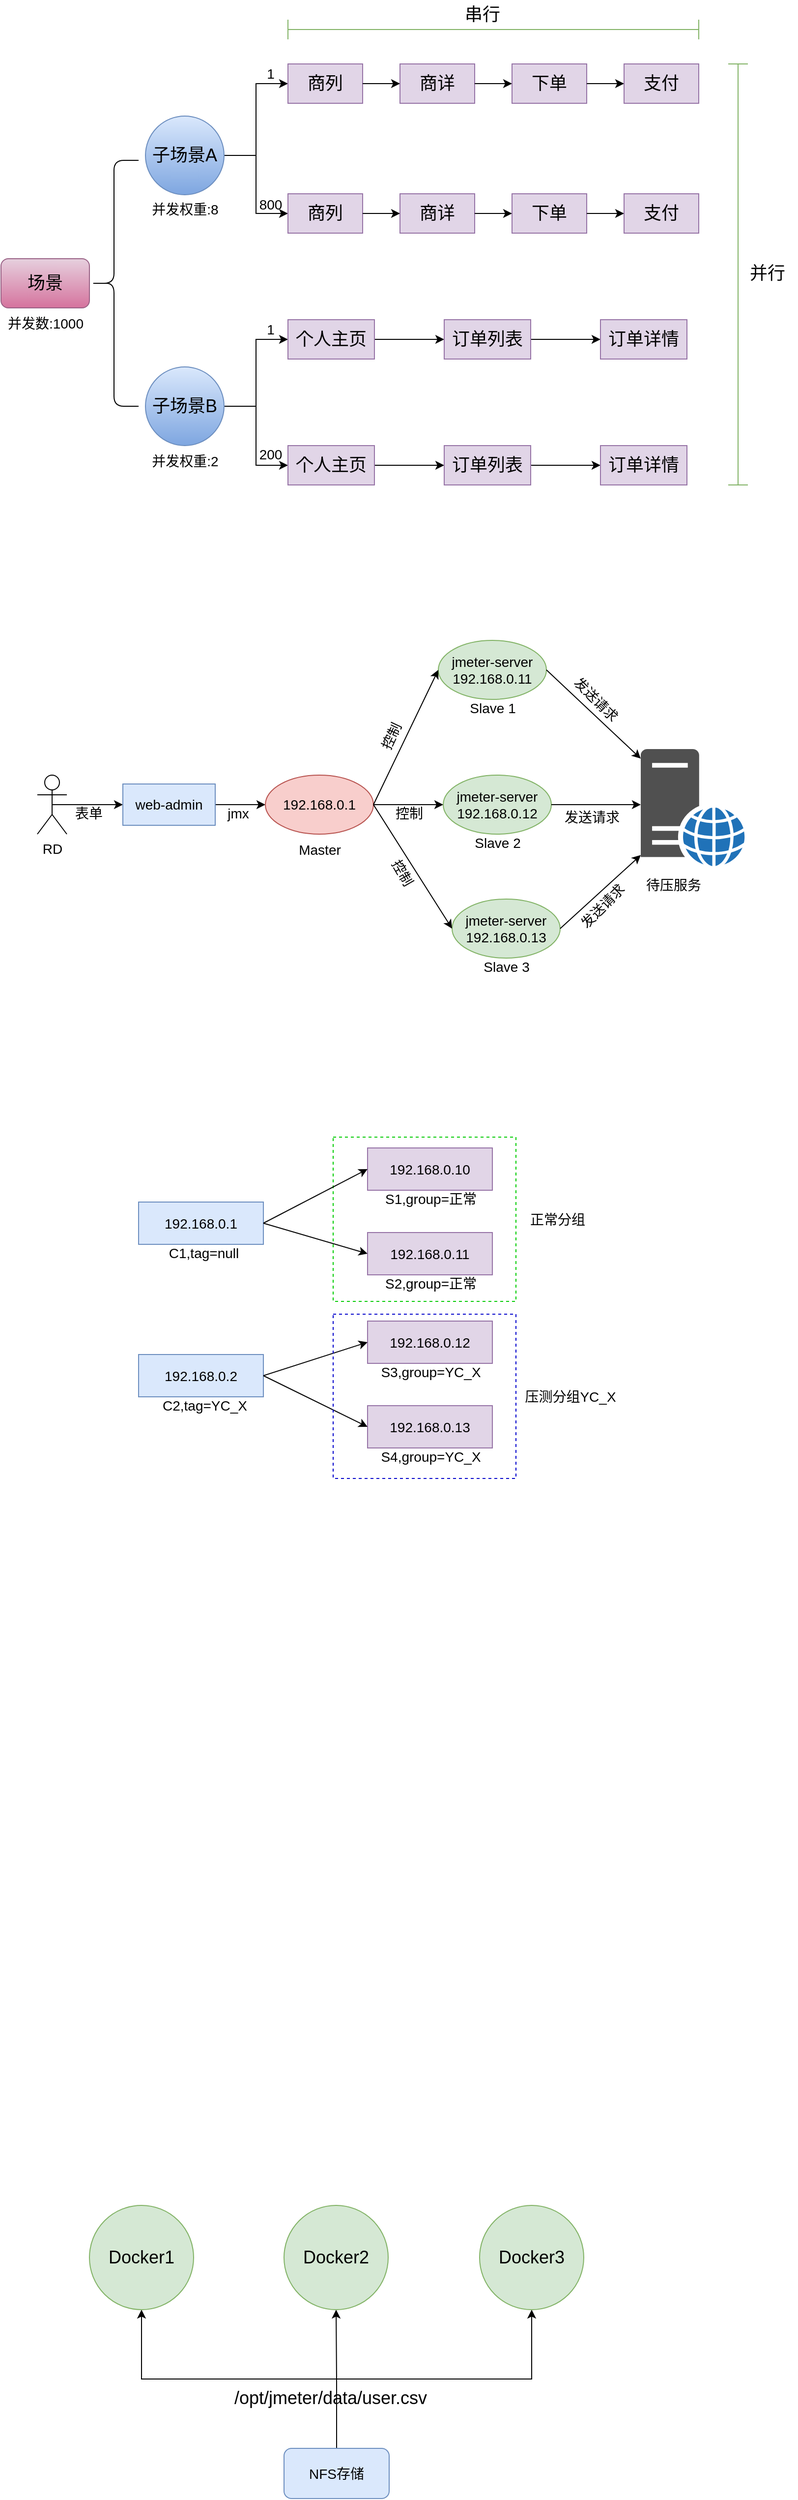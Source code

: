 <mxfile version="15.6.3" type="github">
  <diagram id="C7lXx-BFOw7J9pkB3zOm" name="Page-1">
    <mxGraphModel dx="1325" dy="879" grid="0" gridSize="10" guides="1" tooltips="1" connect="1" arrows="1" fold="1" page="0" pageScale="1" pageWidth="827" pageHeight="1169" math="0" shadow="0">
      <root>
        <mxCell id="0" />
        <mxCell id="1" parent="0" />
        <mxCell id="Lv3QSDaotAsP-GaVLnUd-182" value="" style="rounded=0;whiteSpace=wrap;html=1;fontSize=14;fillColor=none;dashed=1;strokeColor=#00CC00;" vertex="1" parent="1">
          <mxGeometry x="368" y="1263" width="186" height="167" as="geometry" />
        </mxCell>
        <mxCell id="Lv3QSDaotAsP-GaVLnUd-2" value="场景" style="rounded=1;whiteSpace=wrap;html=1;fontSize=18;fillColor=#e6d0de;gradientColor=#d5739d;strokeColor=#996185;" vertex="1" parent="1">
          <mxGeometry x="30" y="370" width="90" height="50" as="geometry" />
        </mxCell>
        <mxCell id="Lv3QSDaotAsP-GaVLnUd-58" style="edgeStyle=orthogonalEdgeStyle;rounded=0;orthogonalLoop=1;jettySize=auto;html=1;exitX=1;exitY=0.5;exitDx=0;exitDy=0;entryX=0;entryY=0.5;entryDx=0;entryDy=0;fontSize=18;" edge="1" parent="1" source="Lv3QSDaotAsP-GaVLnUd-3" target="Lv3QSDaotAsP-GaVLnUd-30">
          <mxGeometry relative="1" as="geometry" />
        </mxCell>
        <mxCell id="Lv3QSDaotAsP-GaVLnUd-59" style="edgeStyle=orthogonalEdgeStyle;rounded=0;orthogonalLoop=1;jettySize=auto;html=1;exitX=1;exitY=0.5;exitDx=0;exitDy=0;entryX=0;entryY=0.5;entryDx=0;entryDy=0;fontSize=18;" edge="1" parent="1" source="Lv3QSDaotAsP-GaVLnUd-3" target="Lv3QSDaotAsP-GaVLnUd-7">
          <mxGeometry relative="1" as="geometry" />
        </mxCell>
        <mxCell id="Lv3QSDaotAsP-GaVLnUd-3" value="子场景A" style="ellipse;whiteSpace=wrap;html=1;aspect=fixed;fontSize=18;fillColor=#dae8fc;gradientColor=#7ea6e0;strokeColor=#6c8ebf;" vertex="1" parent="1">
          <mxGeometry x="177" y="225" width="80" height="80" as="geometry" />
        </mxCell>
        <mxCell id="Lv3QSDaotAsP-GaVLnUd-76" style="edgeStyle=orthogonalEdgeStyle;rounded=0;orthogonalLoop=1;jettySize=auto;html=1;exitX=1;exitY=0.5;exitDx=0;exitDy=0;entryX=0;entryY=0.5;entryDx=0;entryDy=0;fontSize=18;" edge="1" parent="1" source="Lv3QSDaotAsP-GaVLnUd-5" target="Lv3QSDaotAsP-GaVLnUd-69">
          <mxGeometry relative="1" as="geometry" />
        </mxCell>
        <mxCell id="Lv3QSDaotAsP-GaVLnUd-92" style="edgeStyle=orthogonalEdgeStyle;rounded=0;orthogonalLoop=1;jettySize=auto;html=1;exitX=1;exitY=0.5;exitDx=0;exitDy=0;entryX=0;entryY=0.5;entryDx=0;entryDy=0;fontSize=18;" edge="1" parent="1" source="Lv3QSDaotAsP-GaVLnUd-5" target="Lv3QSDaotAsP-GaVLnUd-88">
          <mxGeometry relative="1" as="geometry" />
        </mxCell>
        <mxCell id="Lv3QSDaotAsP-GaVLnUd-5" value="子场景B" style="ellipse;whiteSpace=wrap;html=1;aspect=fixed;fontSize=18;fillColor=#dae8fc;gradientColor=#7ea6e0;strokeColor=#6c8ebf;" vertex="1" parent="1">
          <mxGeometry x="177" y="480" width="80" height="80" as="geometry" />
        </mxCell>
        <mxCell id="Lv3QSDaotAsP-GaVLnUd-28" value="" style="group" vertex="1" connectable="0" parent="1">
          <mxGeometry x="322" y="304" width="418" height="40" as="geometry" />
        </mxCell>
        <mxCell id="Lv3QSDaotAsP-GaVLnUd-7" value="商列" style="rounded=0;whiteSpace=wrap;html=1;fontSize=18;fillColor=#e1d5e7;strokeColor=#9673a6;" vertex="1" parent="Lv3QSDaotAsP-GaVLnUd-28">
          <mxGeometry width="76" height="40" as="geometry" />
        </mxCell>
        <mxCell id="Lv3QSDaotAsP-GaVLnUd-8" value="商详" style="rounded=0;whiteSpace=wrap;html=1;fontSize=18;fillColor=#e1d5e7;strokeColor=#9673a6;" vertex="1" parent="Lv3QSDaotAsP-GaVLnUd-28">
          <mxGeometry x="114" width="76" height="40" as="geometry" />
        </mxCell>
        <mxCell id="Lv3QSDaotAsP-GaVLnUd-25" style="edgeStyle=orthogonalEdgeStyle;rounded=0;orthogonalLoop=1;jettySize=auto;html=1;exitX=1;exitY=0.5;exitDx=0;exitDy=0;entryX=0;entryY=0.5;entryDx=0;entryDy=0;fontSize=18;" edge="1" parent="Lv3QSDaotAsP-GaVLnUd-28" source="Lv3QSDaotAsP-GaVLnUd-7" target="Lv3QSDaotAsP-GaVLnUd-8">
          <mxGeometry relative="1" as="geometry" />
        </mxCell>
        <mxCell id="Lv3QSDaotAsP-GaVLnUd-9" value="下单" style="rounded=0;whiteSpace=wrap;html=1;fontSize=18;fillColor=#e1d5e7;strokeColor=#9673a6;" vertex="1" parent="Lv3QSDaotAsP-GaVLnUd-28">
          <mxGeometry x="228" width="76" height="40" as="geometry" />
        </mxCell>
        <mxCell id="Lv3QSDaotAsP-GaVLnUd-26" style="edgeStyle=orthogonalEdgeStyle;rounded=0;orthogonalLoop=1;jettySize=auto;html=1;exitX=1;exitY=0.5;exitDx=0;exitDy=0;entryX=0;entryY=0.5;entryDx=0;entryDy=0;fontSize=18;" edge="1" parent="Lv3QSDaotAsP-GaVLnUd-28" source="Lv3QSDaotAsP-GaVLnUd-8" target="Lv3QSDaotAsP-GaVLnUd-9">
          <mxGeometry relative="1" as="geometry" />
        </mxCell>
        <mxCell id="Lv3QSDaotAsP-GaVLnUd-10" value="支付" style="rounded=0;whiteSpace=wrap;html=1;fontSize=18;fillColor=#e1d5e7;strokeColor=#9673a6;" vertex="1" parent="Lv3QSDaotAsP-GaVLnUd-28">
          <mxGeometry x="342" width="76" height="40" as="geometry" />
        </mxCell>
        <mxCell id="Lv3QSDaotAsP-GaVLnUd-27" style="edgeStyle=orthogonalEdgeStyle;rounded=0;orthogonalLoop=1;jettySize=auto;html=1;exitX=1;exitY=0.5;exitDx=0;exitDy=0;entryX=0;entryY=0.5;entryDx=0;entryDy=0;fontSize=18;" edge="1" parent="Lv3QSDaotAsP-GaVLnUd-28" source="Lv3QSDaotAsP-GaVLnUd-9" target="Lv3QSDaotAsP-GaVLnUd-10">
          <mxGeometry relative="1" as="geometry" />
        </mxCell>
        <mxCell id="Lv3QSDaotAsP-GaVLnUd-29" value="" style="group" vertex="1" connectable="0" parent="1">
          <mxGeometry x="322" y="172" width="418" height="40" as="geometry" />
        </mxCell>
        <mxCell id="Lv3QSDaotAsP-GaVLnUd-30" value="商列" style="rounded=0;whiteSpace=wrap;html=1;fontSize=18;fillColor=#e1d5e7;strokeColor=#9673a6;" vertex="1" parent="Lv3QSDaotAsP-GaVLnUd-29">
          <mxGeometry width="76" height="40" as="geometry" />
        </mxCell>
        <mxCell id="Lv3QSDaotAsP-GaVLnUd-31" value="商详" style="rounded=0;whiteSpace=wrap;html=1;fontSize=18;fillColor=#e1d5e7;strokeColor=#9673a6;" vertex="1" parent="Lv3QSDaotAsP-GaVLnUd-29">
          <mxGeometry x="114" width="76" height="40" as="geometry" />
        </mxCell>
        <mxCell id="Lv3QSDaotAsP-GaVLnUd-32" style="edgeStyle=orthogonalEdgeStyle;rounded=0;orthogonalLoop=1;jettySize=auto;html=1;exitX=1;exitY=0.5;exitDx=0;exitDy=0;entryX=0;entryY=0.5;entryDx=0;entryDy=0;fontSize=18;" edge="1" parent="Lv3QSDaotAsP-GaVLnUd-29" source="Lv3QSDaotAsP-GaVLnUd-30" target="Lv3QSDaotAsP-GaVLnUd-31">
          <mxGeometry relative="1" as="geometry" />
        </mxCell>
        <mxCell id="Lv3QSDaotAsP-GaVLnUd-33" value="下单" style="rounded=0;whiteSpace=wrap;html=1;fontSize=18;fillColor=#e1d5e7;strokeColor=#9673a6;" vertex="1" parent="Lv3QSDaotAsP-GaVLnUd-29">
          <mxGeometry x="228" width="76" height="40" as="geometry" />
        </mxCell>
        <mxCell id="Lv3QSDaotAsP-GaVLnUd-34" style="edgeStyle=orthogonalEdgeStyle;rounded=0;orthogonalLoop=1;jettySize=auto;html=1;exitX=1;exitY=0.5;exitDx=0;exitDy=0;entryX=0;entryY=0.5;entryDx=0;entryDy=0;fontSize=18;" edge="1" parent="Lv3QSDaotAsP-GaVLnUd-29" source="Lv3QSDaotAsP-GaVLnUd-31" target="Lv3QSDaotAsP-GaVLnUd-33">
          <mxGeometry relative="1" as="geometry" />
        </mxCell>
        <mxCell id="Lv3QSDaotAsP-GaVLnUd-35" value="支付" style="rounded=0;whiteSpace=wrap;html=1;fontSize=18;fillColor=#e1d5e7;strokeColor=#9673a6;" vertex="1" parent="Lv3QSDaotAsP-GaVLnUd-29">
          <mxGeometry x="342" width="76" height="40" as="geometry" />
        </mxCell>
        <mxCell id="Lv3QSDaotAsP-GaVLnUd-36" style="edgeStyle=orthogonalEdgeStyle;rounded=0;orthogonalLoop=1;jettySize=auto;html=1;exitX=1;exitY=0.5;exitDx=0;exitDy=0;entryX=0;entryY=0.5;entryDx=0;entryDy=0;fontSize=18;" edge="1" parent="Lv3QSDaotAsP-GaVLnUd-29" source="Lv3QSDaotAsP-GaVLnUd-33" target="Lv3QSDaotAsP-GaVLnUd-35">
          <mxGeometry relative="1" as="geometry" />
        </mxCell>
        <mxCell id="Lv3QSDaotAsP-GaVLnUd-39" value="" style="shape=curlyBracket;whiteSpace=wrap;html=1;rounded=1;fontSize=18;fillColor=none;" vertex="1" parent="1">
          <mxGeometry x="120" y="270" width="50" height="250" as="geometry" />
        </mxCell>
        <mxCell id="Lv3QSDaotAsP-GaVLnUd-78" value="" style="shape=crossbar;whiteSpace=wrap;html=1;rounded=1;fontSize=18;fillColor=#d5e8d4;strokeColor=#82b366;" vertex="1" parent="1">
          <mxGeometry x="322" y="127" width="418" height="20" as="geometry" />
        </mxCell>
        <mxCell id="Lv3QSDaotAsP-GaVLnUd-80" value="串行" style="text;html=1;strokeColor=none;fillColor=none;align=center;verticalAlign=middle;whiteSpace=wrap;rounded=0;fontSize=18;" vertex="1" parent="1">
          <mxGeometry x="490" y="107" width="60" height="30" as="geometry" />
        </mxCell>
        <mxCell id="Lv3QSDaotAsP-GaVLnUd-81" value="" style="shape=crossbar;whiteSpace=wrap;html=1;rounded=1;direction=south;fontSize=18;fillColor=#d5e8d4;strokeColor=#82b366;" vertex="1" parent="1">
          <mxGeometry x="770" y="172" width="20" height="428" as="geometry" />
        </mxCell>
        <mxCell id="Lv3QSDaotAsP-GaVLnUd-82" value="并行" style="text;html=1;strokeColor=none;fillColor=none;align=center;verticalAlign=middle;whiteSpace=wrap;rounded=0;fontSize=18;" vertex="1" parent="1">
          <mxGeometry x="780" y="370" width="60" height="30" as="geometry" />
        </mxCell>
        <mxCell id="Lv3QSDaotAsP-GaVLnUd-85" style="edgeStyle=orthogonalEdgeStyle;rounded=0;orthogonalLoop=1;jettySize=auto;html=1;exitX=1;exitY=0.5;exitDx=0;exitDy=0;entryX=0;entryY=0.5;entryDx=0;entryDy=0;fontSize=18;" edge="1" parent="1" source="Lv3QSDaotAsP-GaVLnUd-69" target="Lv3QSDaotAsP-GaVLnUd-83">
          <mxGeometry relative="1" as="geometry" />
        </mxCell>
        <mxCell id="Lv3QSDaotAsP-GaVLnUd-69" value="个人主页" style="rounded=0;whiteSpace=wrap;html=1;fontSize=18;fillColor=#e1d5e7;strokeColor=#9673a6;" vertex="1" parent="1">
          <mxGeometry x="322" y="432" width="88" height="40" as="geometry" />
        </mxCell>
        <mxCell id="Lv3QSDaotAsP-GaVLnUd-86" style="edgeStyle=orthogonalEdgeStyle;rounded=0;orthogonalLoop=1;jettySize=auto;html=1;exitX=1;exitY=0.5;exitDx=0;exitDy=0;entryX=0;entryY=0.5;entryDx=0;entryDy=0;fontSize=18;" edge="1" parent="1" source="Lv3QSDaotAsP-GaVLnUd-83" target="Lv3QSDaotAsP-GaVLnUd-84">
          <mxGeometry relative="1" as="geometry" />
        </mxCell>
        <mxCell id="Lv3QSDaotAsP-GaVLnUd-83" value="订单列表" style="rounded=0;whiteSpace=wrap;html=1;fontSize=18;fillColor=#e1d5e7;strokeColor=#9673a6;" vertex="1" parent="1">
          <mxGeometry x="481" y="432" width="88" height="40" as="geometry" />
        </mxCell>
        <mxCell id="Lv3QSDaotAsP-GaVLnUd-84" value="订单详情" style="rounded=0;whiteSpace=wrap;html=1;fontSize=18;fillColor=#e1d5e7;strokeColor=#9673a6;" vertex="1" parent="1">
          <mxGeometry x="640" y="432" width="88" height="40" as="geometry" />
        </mxCell>
        <mxCell id="Lv3QSDaotAsP-GaVLnUd-87" style="edgeStyle=orthogonalEdgeStyle;rounded=0;orthogonalLoop=1;jettySize=auto;html=1;exitX=1;exitY=0.5;exitDx=0;exitDy=0;entryX=0;entryY=0.5;entryDx=0;entryDy=0;fontSize=18;" edge="1" parent="1" source="Lv3QSDaotAsP-GaVLnUd-88" target="Lv3QSDaotAsP-GaVLnUd-90">
          <mxGeometry relative="1" as="geometry" />
        </mxCell>
        <mxCell id="Lv3QSDaotAsP-GaVLnUd-88" value="个人主页" style="rounded=0;whiteSpace=wrap;html=1;fontSize=18;fillColor=#e1d5e7;strokeColor=#9673a6;" vertex="1" parent="1">
          <mxGeometry x="322" y="560" width="88" height="40" as="geometry" />
        </mxCell>
        <mxCell id="Lv3QSDaotAsP-GaVLnUd-89" style="edgeStyle=orthogonalEdgeStyle;rounded=0;orthogonalLoop=1;jettySize=auto;html=1;exitX=1;exitY=0.5;exitDx=0;exitDy=0;entryX=0;entryY=0.5;entryDx=0;entryDy=0;fontSize=18;" edge="1" parent="1" source="Lv3QSDaotAsP-GaVLnUd-90" target="Lv3QSDaotAsP-GaVLnUd-91">
          <mxGeometry relative="1" as="geometry" />
        </mxCell>
        <mxCell id="Lv3QSDaotAsP-GaVLnUd-90" value="订单列表" style="rounded=0;whiteSpace=wrap;html=1;fontSize=18;fillColor=#e1d5e7;strokeColor=#9673a6;" vertex="1" parent="1">
          <mxGeometry x="481" y="560" width="88" height="40" as="geometry" />
        </mxCell>
        <mxCell id="Lv3QSDaotAsP-GaVLnUd-91" value="订单详情" style="rounded=0;whiteSpace=wrap;html=1;fontSize=18;fillColor=#e1d5e7;strokeColor=#9673a6;" vertex="1" parent="1">
          <mxGeometry x="640" y="560" width="88" height="40" as="geometry" />
        </mxCell>
        <mxCell id="Lv3QSDaotAsP-GaVLnUd-93" value="&lt;font style=&quot;font-size: 14px&quot;&gt;并发数:1000&lt;/font&gt;" style="text;html=1;strokeColor=none;fillColor=none;align=center;verticalAlign=middle;whiteSpace=wrap;rounded=0;fontSize=18;" vertex="1" parent="1">
          <mxGeometry x="32.5" y="420" width="85" height="30" as="geometry" />
        </mxCell>
        <mxCell id="Lv3QSDaotAsP-GaVLnUd-94" value="&lt;font style=&quot;font-size: 14px&quot;&gt;并发权重:8&lt;/font&gt;" style="text;html=1;strokeColor=none;fillColor=none;align=center;verticalAlign=middle;whiteSpace=wrap;rounded=0;fontSize=18;" vertex="1" parent="1">
          <mxGeometry x="174.5" y="304" width="85" height="30" as="geometry" />
        </mxCell>
        <mxCell id="Lv3QSDaotAsP-GaVLnUd-95" value="&lt;font style=&quot;font-size: 14px&quot;&gt;并发权重:2&lt;/font&gt;" style="text;html=1;strokeColor=none;fillColor=none;align=center;verticalAlign=middle;whiteSpace=wrap;rounded=0;fontSize=18;" vertex="1" parent="1">
          <mxGeometry x="174.5" y="560" width="85" height="30" as="geometry" />
        </mxCell>
        <mxCell id="Lv3QSDaotAsP-GaVLnUd-96" value="&lt;font style=&quot;font-size: 14px&quot;&gt;1&lt;/font&gt;" style="text;html=1;strokeColor=none;fillColor=none;align=center;verticalAlign=middle;whiteSpace=wrap;rounded=0;fontSize=18;" vertex="1" parent="1">
          <mxGeometry x="261.5" y="166" width="85" height="30" as="geometry" />
        </mxCell>
        <mxCell id="Lv3QSDaotAsP-GaVLnUd-97" value="&lt;font style=&quot;font-size: 14px&quot;&gt;800&lt;/font&gt;" style="text;html=1;strokeColor=none;fillColor=none;align=center;verticalAlign=middle;whiteSpace=wrap;rounded=0;fontSize=18;" vertex="1" parent="1">
          <mxGeometry x="261.5" y="299" width="85" height="30" as="geometry" />
        </mxCell>
        <mxCell id="Lv3QSDaotAsP-GaVLnUd-98" value="&lt;font style=&quot;font-size: 14px&quot;&gt;1&lt;/font&gt;" style="text;html=1;strokeColor=none;fillColor=none;align=center;verticalAlign=middle;whiteSpace=wrap;rounded=0;fontSize=18;" vertex="1" parent="1">
          <mxGeometry x="261.5" y="426" width="85" height="30" as="geometry" />
        </mxCell>
        <mxCell id="Lv3QSDaotAsP-GaVLnUd-101" value="&lt;font style=&quot;font-size: 14px&quot;&gt;200&lt;/font&gt;" style="text;html=1;strokeColor=none;fillColor=none;align=center;verticalAlign=middle;whiteSpace=wrap;rounded=0;fontSize=18;" vertex="1" parent="1">
          <mxGeometry x="261.5" y="553" width="85" height="30" as="geometry" />
        </mxCell>
        <mxCell id="Lv3QSDaotAsP-GaVLnUd-131" style="edgeStyle=orthogonalEdgeStyle;rounded=0;orthogonalLoop=1;jettySize=auto;html=1;exitX=0.5;exitY=0.5;exitDx=0;exitDy=0;exitPerimeter=0;entryX=0;entryY=0.5;entryDx=0;entryDy=0;fontSize=14;" edge="1" parent="1" source="Lv3QSDaotAsP-GaVLnUd-104" target="Lv3QSDaotAsP-GaVLnUd-109">
          <mxGeometry relative="1" as="geometry" />
        </mxCell>
        <mxCell id="Lv3QSDaotAsP-GaVLnUd-104" value="RD" style="shape=umlActor;verticalLabelPosition=bottom;verticalAlign=top;html=1;outlineConnect=0;fontSize=14;fillColor=none;" vertex="1" parent="1">
          <mxGeometry x="67" y="895" width="30" height="60" as="geometry" />
        </mxCell>
        <mxCell id="Lv3QSDaotAsP-GaVLnUd-132" style="edgeStyle=orthogonalEdgeStyle;rounded=0;orthogonalLoop=1;jettySize=auto;html=1;exitX=1;exitY=0.5;exitDx=0;exitDy=0;entryX=0;entryY=0.5;entryDx=0;entryDy=0;fontSize=14;" edge="1" parent="1" source="Lv3QSDaotAsP-GaVLnUd-109" target="Lv3QSDaotAsP-GaVLnUd-112">
          <mxGeometry relative="1" as="geometry" />
        </mxCell>
        <mxCell id="Lv3QSDaotAsP-GaVLnUd-109" value="web-admin" style="rounded=0;whiteSpace=wrap;html=1;fontSize=14;fillColor=#dae8fc;strokeColor=#6c8ebf;" vertex="1" parent="1">
          <mxGeometry x="154" y="904" width="94" height="42" as="geometry" />
        </mxCell>
        <mxCell id="Lv3QSDaotAsP-GaVLnUd-114" value="" style="group" vertex="1" connectable="0" parent="1">
          <mxGeometry x="299" y="895" width="110" height="86" as="geometry" />
        </mxCell>
        <mxCell id="Lv3QSDaotAsP-GaVLnUd-112" value="192.168.0.1" style="ellipse;whiteSpace=wrap;html=1;fontSize=14;fillColor=#f8cecc;strokeColor=#b85450;" vertex="1" parent="Lv3QSDaotAsP-GaVLnUd-114">
          <mxGeometry width="110" height="60" as="geometry" />
        </mxCell>
        <mxCell id="Lv3QSDaotAsP-GaVLnUd-113" value="Master" style="text;html=1;align=center;verticalAlign=middle;resizable=0;points=[];autosize=1;strokeColor=none;fillColor=none;fontSize=14;" vertex="1" parent="Lv3QSDaotAsP-GaVLnUd-114">
          <mxGeometry x="28.5" y="65" width="53" height="21" as="geometry" />
        </mxCell>
        <mxCell id="Lv3QSDaotAsP-GaVLnUd-116" value="" style="group" vertex="1" connectable="0" parent="1">
          <mxGeometry x="475" y="720" width="110" height="86" as="geometry" />
        </mxCell>
        <mxCell id="Lv3QSDaotAsP-GaVLnUd-117" value="jmeter-server&lt;br&gt;192.168.0.11" style="ellipse;whiteSpace=wrap;html=1;fontSize=14;fillColor=#d5e8d4;strokeColor=#82b366;" vertex="1" parent="Lv3QSDaotAsP-GaVLnUd-116">
          <mxGeometry y="38" width="110" height="60" as="geometry" />
        </mxCell>
        <mxCell id="Lv3QSDaotAsP-GaVLnUd-118" value="Slave 1" style="text;html=1;align=center;verticalAlign=middle;resizable=0;points=[];autosize=1;strokeColor=none;fillColor=none;fontSize=14;" vertex="1" parent="Lv3QSDaotAsP-GaVLnUd-116">
          <mxGeometry x="26.5" y="96" width="57" height="21" as="geometry" />
        </mxCell>
        <mxCell id="Lv3QSDaotAsP-GaVLnUd-122" value="" style="group" vertex="1" connectable="0" parent="1">
          <mxGeometry x="480" y="867" width="110" height="86" as="geometry" />
        </mxCell>
        <mxCell id="Lv3QSDaotAsP-GaVLnUd-123" value="jmeter-server&lt;br&gt;192.168.0.12" style="ellipse;whiteSpace=wrap;html=1;fontSize=14;fillColor=#d5e8d4;strokeColor=#82b366;" vertex="1" parent="Lv3QSDaotAsP-GaVLnUd-122">
          <mxGeometry y="28" width="110" height="60" as="geometry" />
        </mxCell>
        <mxCell id="Lv3QSDaotAsP-GaVLnUd-124" value="Slave 2" style="text;html=1;align=center;verticalAlign=middle;resizable=0;points=[];autosize=1;strokeColor=none;fillColor=none;fontSize=14;" vertex="1" parent="Lv3QSDaotAsP-GaVLnUd-122">
          <mxGeometry x="26.5" y="86" width="57" height="21" as="geometry" />
        </mxCell>
        <mxCell id="Lv3QSDaotAsP-GaVLnUd-125" value="" style="group" vertex="1" connectable="0" parent="1">
          <mxGeometry x="489" y="1014" width="110" height="86" as="geometry" />
        </mxCell>
        <mxCell id="Lv3QSDaotAsP-GaVLnUd-126" value="jmeter-server&lt;br&gt;192.168.0.13" style="ellipse;whiteSpace=wrap;html=1;fontSize=14;fillColor=#d5e8d4;strokeColor=#82b366;" vertex="1" parent="Lv3QSDaotAsP-GaVLnUd-125">
          <mxGeometry y="7" width="110" height="60" as="geometry" />
        </mxCell>
        <mxCell id="Lv3QSDaotAsP-GaVLnUd-127" value="Slave 3" style="text;html=1;align=center;verticalAlign=middle;resizable=0;points=[];autosize=1;strokeColor=none;fillColor=none;fontSize=14;" vertex="1" parent="Lv3QSDaotAsP-GaVLnUd-125">
          <mxGeometry x="26.5" y="65" width="57" height="21" as="geometry" />
        </mxCell>
        <mxCell id="Lv3QSDaotAsP-GaVLnUd-129" value="" style="sketch=0;pointerEvents=1;shadow=0;dashed=0;html=1;strokeColor=none;fillColor=#505050;labelPosition=center;verticalLabelPosition=bottom;verticalAlign=top;outlineConnect=0;align=center;shape=mxgraph.office.servers.web_server_blue;fontSize=14;" vertex="1" parent="1">
          <mxGeometry x="681" y="868.5" width="106" height="119" as="geometry" />
        </mxCell>
        <mxCell id="Lv3QSDaotAsP-GaVLnUd-133" style="edgeStyle=orthogonalEdgeStyle;rounded=0;orthogonalLoop=1;jettySize=auto;html=1;exitX=1;exitY=0.5;exitDx=0;exitDy=0;fontSize=14;" edge="1" parent="1" source="Lv3QSDaotAsP-GaVLnUd-112" target="Lv3QSDaotAsP-GaVLnUd-123">
          <mxGeometry relative="1" as="geometry" />
        </mxCell>
        <mxCell id="Lv3QSDaotAsP-GaVLnUd-146" value="控制" style="edgeLabel;html=1;align=center;verticalAlign=middle;resizable=0;points=[];fontSize=14;" vertex="1" connectable="0" parent="Lv3QSDaotAsP-GaVLnUd-133">
          <mxGeometry x="-0.07" relative="1" as="geometry">
            <mxPoint x="3" y="9" as="offset" />
          </mxGeometry>
        </mxCell>
        <mxCell id="Lv3QSDaotAsP-GaVLnUd-136" value="" style="endArrow=classic;html=1;rounded=0;fontSize=14;exitX=1;exitY=0.5;exitDx=0;exitDy=0;entryX=0;entryY=0.5;entryDx=0;entryDy=0;" edge="1" parent="1" source="Lv3QSDaotAsP-GaVLnUd-112" target="Lv3QSDaotAsP-GaVLnUd-117">
          <mxGeometry width="50" height="50" relative="1" as="geometry">
            <mxPoint x="289" y="822" as="sourcePoint" />
            <mxPoint x="339" y="772" as="targetPoint" />
          </mxGeometry>
        </mxCell>
        <mxCell id="Lv3QSDaotAsP-GaVLnUd-145" value="控制" style="edgeLabel;html=1;align=center;verticalAlign=middle;resizable=0;points=[];fontSize=14;rotation=-65;" vertex="1" connectable="0" parent="Lv3QSDaotAsP-GaVLnUd-136">
          <mxGeometry x="-0.165" relative="1" as="geometry">
            <mxPoint x="-10" y="-12" as="offset" />
          </mxGeometry>
        </mxCell>
        <mxCell id="Lv3QSDaotAsP-GaVLnUd-137" value="" style="endArrow=classic;html=1;rounded=0;fontSize=14;exitX=1;exitY=0.5;exitDx=0;exitDy=0;entryX=0;entryY=0.5;entryDx=0;entryDy=0;" edge="1" parent="1" source="Lv3QSDaotAsP-GaVLnUd-112" target="Lv3QSDaotAsP-GaVLnUd-126">
          <mxGeometry width="50" height="50" relative="1" as="geometry">
            <mxPoint x="419" y="935" as="sourcePoint" />
            <mxPoint x="485" y="798" as="targetPoint" />
          </mxGeometry>
        </mxCell>
        <mxCell id="Lv3QSDaotAsP-GaVLnUd-147" value="控制" style="edgeLabel;html=1;align=center;verticalAlign=middle;resizable=0;points=[];fontSize=14;rotation=60;" vertex="1" connectable="0" parent="Lv3QSDaotAsP-GaVLnUd-137">
          <mxGeometry x="-0.097" relative="1" as="geometry">
            <mxPoint x="-7" y="12" as="offset" />
          </mxGeometry>
        </mxCell>
        <mxCell id="Lv3QSDaotAsP-GaVLnUd-138" value="" style="endArrow=classic;html=1;rounded=0;fontSize=14;exitX=1;exitY=0.5;exitDx=0;exitDy=0;" edge="1" parent="1" source="Lv3QSDaotAsP-GaVLnUd-117" target="Lv3QSDaotAsP-GaVLnUd-129">
          <mxGeometry width="50" height="50" relative="1" as="geometry">
            <mxPoint x="419" y="935" as="sourcePoint" />
            <mxPoint x="485" y="798" as="targetPoint" />
          </mxGeometry>
        </mxCell>
        <mxCell id="Lv3QSDaotAsP-GaVLnUd-148" value="发送请求" style="edgeLabel;html=1;align=center;verticalAlign=middle;resizable=0;points=[];fontSize=14;rotation=45;" vertex="1" connectable="0" parent="Lv3QSDaotAsP-GaVLnUd-138">
          <mxGeometry x="-0.108" y="2" relative="1" as="geometry">
            <mxPoint x="6" y="-9" as="offset" />
          </mxGeometry>
        </mxCell>
        <mxCell id="Lv3QSDaotAsP-GaVLnUd-139" style="edgeStyle=orthogonalEdgeStyle;rounded=0;orthogonalLoop=1;jettySize=auto;html=1;exitX=1;exitY=0.5;exitDx=0;exitDy=0;fontSize=14;" edge="1" parent="1" source="Lv3QSDaotAsP-GaVLnUd-123">
          <mxGeometry relative="1" as="geometry">
            <mxPoint x="681" y="925" as="targetPoint" />
          </mxGeometry>
        </mxCell>
        <mxCell id="Lv3QSDaotAsP-GaVLnUd-149" value="发送请求" style="edgeLabel;html=1;align=center;verticalAlign=middle;resizable=0;points=[];fontSize=14;" vertex="1" connectable="0" parent="Lv3QSDaotAsP-GaVLnUd-139">
          <mxGeometry x="-0.055" y="-2" relative="1" as="geometry">
            <mxPoint x="-2" y="11" as="offset" />
          </mxGeometry>
        </mxCell>
        <mxCell id="Lv3QSDaotAsP-GaVLnUd-141" value="" style="endArrow=classic;html=1;rounded=0;fontSize=14;exitX=1;exitY=0.5;exitDx=0;exitDy=0;" edge="1" parent="1" source="Lv3QSDaotAsP-GaVLnUd-126" target="Lv3QSDaotAsP-GaVLnUd-129">
          <mxGeometry width="50" height="50" relative="1" as="geometry">
            <mxPoint x="595" y="798" as="sourcePoint" />
            <mxPoint x="691" y="888.201" as="targetPoint" />
          </mxGeometry>
        </mxCell>
        <mxCell id="Lv3QSDaotAsP-GaVLnUd-150" value="发送请求" style="edgeLabel;html=1;align=center;verticalAlign=middle;resizable=0;points=[];fontSize=14;rotation=-45;" vertex="1" connectable="0" parent="Lv3QSDaotAsP-GaVLnUd-141">
          <mxGeometry x="-0.134" y="2" relative="1" as="geometry">
            <mxPoint x="9" y="11" as="offset" />
          </mxGeometry>
        </mxCell>
        <mxCell id="Lv3QSDaotAsP-GaVLnUd-142" value="表单" style="text;html=1;align=center;verticalAlign=middle;resizable=0;points=[];autosize=1;strokeColor=none;fillColor=none;fontSize=14;" vertex="1" parent="1">
          <mxGeometry x="100" y="923" width="38" height="21" as="geometry" />
        </mxCell>
        <mxCell id="Lv3QSDaotAsP-GaVLnUd-143" value="jmx" style="text;html=1;align=center;verticalAlign=middle;resizable=0;points=[];autosize=1;strokeColor=none;fillColor=none;fontSize=14;" vertex="1" parent="1">
          <mxGeometry x="255" y="923" width="32" height="21" as="geometry" />
        </mxCell>
        <mxCell id="Lv3QSDaotAsP-GaVLnUd-151" value="待压服务" style="text;html=1;align=center;verticalAlign=middle;resizable=0;points=[];autosize=1;strokeColor=none;fillColor=none;fontSize=14;" vertex="1" parent="1">
          <mxGeometry x="681" y="996" width="66" height="21" as="geometry" />
        </mxCell>
        <mxCell id="Lv3QSDaotAsP-GaVLnUd-158" value="" style="group" vertex="1" connectable="0" parent="1">
          <mxGeometry x="170" y="1329" width="127" height="62" as="geometry" />
        </mxCell>
        <mxCell id="Lv3QSDaotAsP-GaVLnUd-155" value="192.168.0.1" style="rounded=0;whiteSpace=wrap;html=1;fontSize=14;fillColor=#dae8fc;strokeColor=#6c8ebf;" vertex="1" parent="Lv3QSDaotAsP-GaVLnUd-158">
          <mxGeometry width="127" height="43" as="geometry" />
        </mxCell>
        <mxCell id="Lv3QSDaotAsP-GaVLnUd-156" value="C1,tag=null" style="text;html=1;align=center;verticalAlign=middle;resizable=0;points=[];autosize=1;strokeColor=none;fillColor=none;fontSize=14;" vertex="1" parent="Lv3QSDaotAsP-GaVLnUd-158">
          <mxGeometry x="25.5" y="41" width="81" height="21" as="geometry" />
        </mxCell>
        <mxCell id="Lv3QSDaotAsP-GaVLnUd-159" value="" style="group" vertex="1" connectable="0" parent="1">
          <mxGeometry x="170" y="1484" width="127" height="62" as="geometry" />
        </mxCell>
        <mxCell id="Lv3QSDaotAsP-GaVLnUd-160" value="192.168.0.2" style="rounded=0;whiteSpace=wrap;html=1;fontSize=14;fillColor=#dae8fc;strokeColor=#6c8ebf;" vertex="1" parent="Lv3QSDaotAsP-GaVLnUd-159">
          <mxGeometry width="127" height="43" as="geometry" />
        </mxCell>
        <mxCell id="Lv3QSDaotAsP-GaVLnUd-161" value="C2,tag=YC_X" style="text;html=1;align=center;verticalAlign=middle;resizable=0;points=[];autosize=1;strokeColor=none;fillColor=none;fontSize=14;" vertex="1" parent="Lv3QSDaotAsP-GaVLnUd-159">
          <mxGeometry x="18.5" y="41" width="96" height="21" as="geometry" />
        </mxCell>
        <mxCell id="Lv3QSDaotAsP-GaVLnUd-162" value="" style="group" vertex="1" connectable="0" parent="1">
          <mxGeometry x="403" y="1274" width="127" height="62" as="geometry" />
        </mxCell>
        <mxCell id="Lv3QSDaotAsP-GaVLnUd-163" value="192.168.0.10" style="rounded=0;whiteSpace=wrap;html=1;fontSize=14;fillColor=#e1d5e7;strokeColor=#9673a6;" vertex="1" parent="Lv3QSDaotAsP-GaVLnUd-162">
          <mxGeometry width="127" height="43" as="geometry" />
        </mxCell>
        <mxCell id="Lv3QSDaotAsP-GaVLnUd-164" value="S1,group=正常" style="text;html=1;align=center;verticalAlign=middle;resizable=0;points=[];autosize=1;strokeColor=none;fillColor=none;fontSize=14;" vertex="1" parent="Lv3QSDaotAsP-GaVLnUd-162">
          <mxGeometry x="12" y="41" width="103" height="21" as="geometry" />
        </mxCell>
        <mxCell id="Lv3QSDaotAsP-GaVLnUd-168" value="" style="group" vertex="1" connectable="0" parent="1">
          <mxGeometry x="403" y="1360" width="127" height="62" as="geometry" />
        </mxCell>
        <mxCell id="Lv3QSDaotAsP-GaVLnUd-169" value="192.168.0.11" style="rounded=0;whiteSpace=wrap;html=1;fontSize=14;fillColor=#e1d5e7;strokeColor=#9673a6;" vertex="1" parent="Lv3QSDaotAsP-GaVLnUd-168">
          <mxGeometry width="127" height="43" as="geometry" />
        </mxCell>
        <mxCell id="Lv3QSDaotAsP-GaVLnUd-170" value="S2,group=正常" style="text;html=1;align=center;verticalAlign=middle;resizable=0;points=[];autosize=1;strokeColor=none;fillColor=none;fontSize=14;" vertex="1" parent="Lv3QSDaotAsP-GaVLnUd-168">
          <mxGeometry x="12" y="41" width="103" height="21" as="geometry" />
        </mxCell>
        <mxCell id="Lv3QSDaotAsP-GaVLnUd-171" value="" style="group" vertex="1" connectable="0" parent="1">
          <mxGeometry x="403" y="1450" width="127" height="62" as="geometry" />
        </mxCell>
        <mxCell id="Lv3QSDaotAsP-GaVLnUd-172" value="192.168.0.12" style="rounded=0;whiteSpace=wrap;html=1;fontSize=14;fillColor=#e1d5e7;strokeColor=#9673a6;" vertex="1" parent="Lv3QSDaotAsP-GaVLnUd-171">
          <mxGeometry width="127" height="43" as="geometry" />
        </mxCell>
        <mxCell id="Lv3QSDaotAsP-GaVLnUd-173" value="S3,group=YC_X" style="text;html=1;align=center;verticalAlign=middle;resizable=0;points=[];autosize=1;strokeColor=none;fillColor=none;fontSize=14;" vertex="1" parent="Lv3QSDaotAsP-GaVLnUd-171">
          <mxGeometry x="7.5" y="41" width="112" height="21" as="geometry" />
        </mxCell>
        <mxCell id="Lv3QSDaotAsP-GaVLnUd-174" value="" style="group" vertex="1" connectable="0" parent="1">
          <mxGeometry x="403" y="1536" width="127" height="62" as="geometry" />
        </mxCell>
        <mxCell id="Lv3QSDaotAsP-GaVLnUd-175" value="192.168.0.13" style="rounded=0;whiteSpace=wrap;html=1;fontSize=14;fillColor=#e1d5e7;strokeColor=#9673a6;" vertex="1" parent="Lv3QSDaotAsP-GaVLnUd-174">
          <mxGeometry width="127" height="43" as="geometry" />
        </mxCell>
        <mxCell id="Lv3QSDaotAsP-GaVLnUd-176" value="S4,group=YC_X" style="text;html=1;align=center;verticalAlign=middle;resizable=0;points=[];autosize=1;strokeColor=none;fillColor=none;fontSize=14;" vertex="1" parent="Lv3QSDaotAsP-GaVLnUd-174">
          <mxGeometry x="7.5" y="41" width="112" height="21" as="geometry" />
        </mxCell>
        <mxCell id="Lv3QSDaotAsP-GaVLnUd-178" value="" style="endArrow=classic;html=1;rounded=0;fontSize=14;exitX=1;exitY=0.5;exitDx=0;exitDy=0;entryX=0;entryY=0.5;entryDx=0;entryDy=0;" edge="1" parent="1" source="Lv3QSDaotAsP-GaVLnUd-155" target="Lv3QSDaotAsP-GaVLnUd-163">
          <mxGeometry width="50" height="50" relative="1" as="geometry">
            <mxPoint x="348" y="1240" as="sourcePoint" />
            <mxPoint x="398" y="1190" as="targetPoint" />
          </mxGeometry>
        </mxCell>
        <mxCell id="Lv3QSDaotAsP-GaVLnUd-179" value="" style="endArrow=classic;html=1;rounded=0;fontSize=14;exitX=1;exitY=0.5;exitDx=0;exitDy=0;entryX=0;entryY=0.5;entryDx=0;entryDy=0;" edge="1" parent="1" source="Lv3QSDaotAsP-GaVLnUd-155" target="Lv3QSDaotAsP-GaVLnUd-169">
          <mxGeometry width="50" height="50" relative="1" as="geometry">
            <mxPoint x="307" y="1360.5" as="sourcePoint" />
            <mxPoint x="413" y="1305.5" as="targetPoint" />
          </mxGeometry>
        </mxCell>
        <mxCell id="Lv3QSDaotAsP-GaVLnUd-180" value="" style="endArrow=classic;html=1;rounded=0;fontSize=14;exitX=1;exitY=0.5;exitDx=0;exitDy=0;entryX=0;entryY=0.5;entryDx=0;entryDy=0;" edge="1" parent="1" source="Lv3QSDaotAsP-GaVLnUd-160" target="Lv3QSDaotAsP-GaVLnUd-172">
          <mxGeometry width="50" height="50" relative="1" as="geometry">
            <mxPoint x="307" y="1360.5" as="sourcePoint" />
            <mxPoint x="413" y="1391.5" as="targetPoint" />
          </mxGeometry>
        </mxCell>
        <mxCell id="Lv3QSDaotAsP-GaVLnUd-181" value="" style="endArrow=classic;html=1;rounded=0;fontSize=14;exitX=1;exitY=0.5;exitDx=0;exitDy=0;entryX=0;entryY=0.5;entryDx=0;entryDy=0;" edge="1" parent="1" source="Lv3QSDaotAsP-GaVLnUd-160" target="Lv3QSDaotAsP-GaVLnUd-175">
          <mxGeometry width="50" height="50" relative="1" as="geometry">
            <mxPoint x="307" y="1515.5" as="sourcePoint" />
            <mxPoint x="413" y="1481.5" as="targetPoint" />
          </mxGeometry>
        </mxCell>
        <mxCell id="Lv3QSDaotAsP-GaVLnUd-183" value="正常分组" style="text;html=1;align=center;verticalAlign=middle;resizable=0;points=[];autosize=1;strokeColor=none;fillColor=none;fontSize=14;" vertex="1" parent="1">
          <mxGeometry x="563" y="1336" width="66" height="21" as="geometry" />
        </mxCell>
        <mxCell id="Lv3QSDaotAsP-GaVLnUd-184" value="" style="rounded=0;whiteSpace=wrap;html=1;fontSize=14;fillColor=none;dashed=1;strokeColor=#0000CC;" vertex="1" parent="1">
          <mxGeometry x="368" y="1443" width="186" height="167" as="geometry" />
        </mxCell>
        <mxCell id="Lv3QSDaotAsP-GaVLnUd-185" value="压测分组YC_X" style="text;html=1;align=center;verticalAlign=middle;resizable=0;points=[];autosize=1;strokeColor=none;fillColor=none;fontSize=14;" vertex="1" parent="1">
          <mxGeometry x="557" y="1516" width="103" height="21" as="geometry" />
        </mxCell>
        <mxCell id="Lv3QSDaotAsP-GaVLnUd-250" style="edgeStyle=orthogonalEdgeStyle;rounded=0;orthogonalLoop=1;jettySize=auto;html=1;exitX=0.5;exitY=0;exitDx=0;exitDy=0;entryX=0.5;entryY=1;entryDx=0;entryDy=0;fontSize=18;" edge="1" parent="1" source="Lv3QSDaotAsP-GaVLnUd-246" target="Lv3QSDaotAsP-GaVLnUd-247">
          <mxGeometry relative="1" as="geometry" />
        </mxCell>
        <mxCell id="Lv3QSDaotAsP-GaVLnUd-251" style="edgeStyle=orthogonalEdgeStyle;rounded=0;orthogonalLoop=1;jettySize=auto;html=1;exitX=0.5;exitY=0;exitDx=0;exitDy=0;entryX=0.5;entryY=1;entryDx=0;entryDy=0;fontSize=18;" edge="1" parent="1" source="Lv3QSDaotAsP-GaVLnUd-246" target="Lv3QSDaotAsP-GaVLnUd-248">
          <mxGeometry relative="1" as="geometry" />
        </mxCell>
        <mxCell id="Lv3QSDaotAsP-GaVLnUd-252" style="edgeStyle=orthogonalEdgeStyle;rounded=0;orthogonalLoop=1;jettySize=auto;html=1;exitX=0.5;exitY=0;exitDx=0;exitDy=0;fontSize=18;" edge="1" parent="1" source="Lv3QSDaotAsP-GaVLnUd-246" target="Lv3QSDaotAsP-GaVLnUd-249">
          <mxGeometry relative="1" as="geometry" />
        </mxCell>
        <mxCell id="Lv3QSDaotAsP-GaVLnUd-246" value="NFS存储" style="rounded=1;whiteSpace=wrap;html=1;fontSize=14;strokeColor=#6c8ebf;fillColor=#dae8fc;" vertex="1" parent="1">
          <mxGeometry x="318" y="2596" width="107" height="51" as="geometry" />
        </mxCell>
        <mxCell id="Lv3QSDaotAsP-GaVLnUd-247" value="&lt;font style=&quot;font-size: 18px&quot;&gt;Docker1&lt;/font&gt;" style="ellipse;whiteSpace=wrap;html=1;aspect=fixed;fontSize=14;strokeColor=#82b366;fillColor=#d5e8d4;" vertex="1" parent="1">
          <mxGeometry x="120" y="2349" width="106" height="106" as="geometry" />
        </mxCell>
        <mxCell id="Lv3QSDaotAsP-GaVLnUd-248" value="&lt;font style=&quot;font-size: 18px&quot;&gt;Docker2&lt;/font&gt;" style="ellipse;whiteSpace=wrap;html=1;aspect=fixed;fontSize=14;strokeColor=#82b366;fillColor=#d5e8d4;" vertex="1" parent="1">
          <mxGeometry x="318" y="2349" width="106" height="106" as="geometry" />
        </mxCell>
        <mxCell id="Lv3QSDaotAsP-GaVLnUd-249" value="&lt;font style=&quot;font-size: 18px&quot;&gt;Docker3&lt;/font&gt;" style="ellipse;whiteSpace=wrap;html=1;aspect=fixed;fontSize=14;strokeColor=#82b366;fillColor=#d5e8d4;" vertex="1" parent="1">
          <mxGeometry x="517" y="2349" width="106" height="106" as="geometry" />
        </mxCell>
        <mxCell id="Lv3QSDaotAsP-GaVLnUd-253" value="/opt/jmeter/data/user.csv" style="text;html=1;align=center;verticalAlign=middle;resizable=0;points=[];autosize=1;strokeColor=none;fillColor=none;fontSize=18;" vertex="1" parent="1">
          <mxGeometry x="261.5" y="2532" width="206" height="26" as="geometry" />
        </mxCell>
      </root>
    </mxGraphModel>
  </diagram>
</mxfile>
